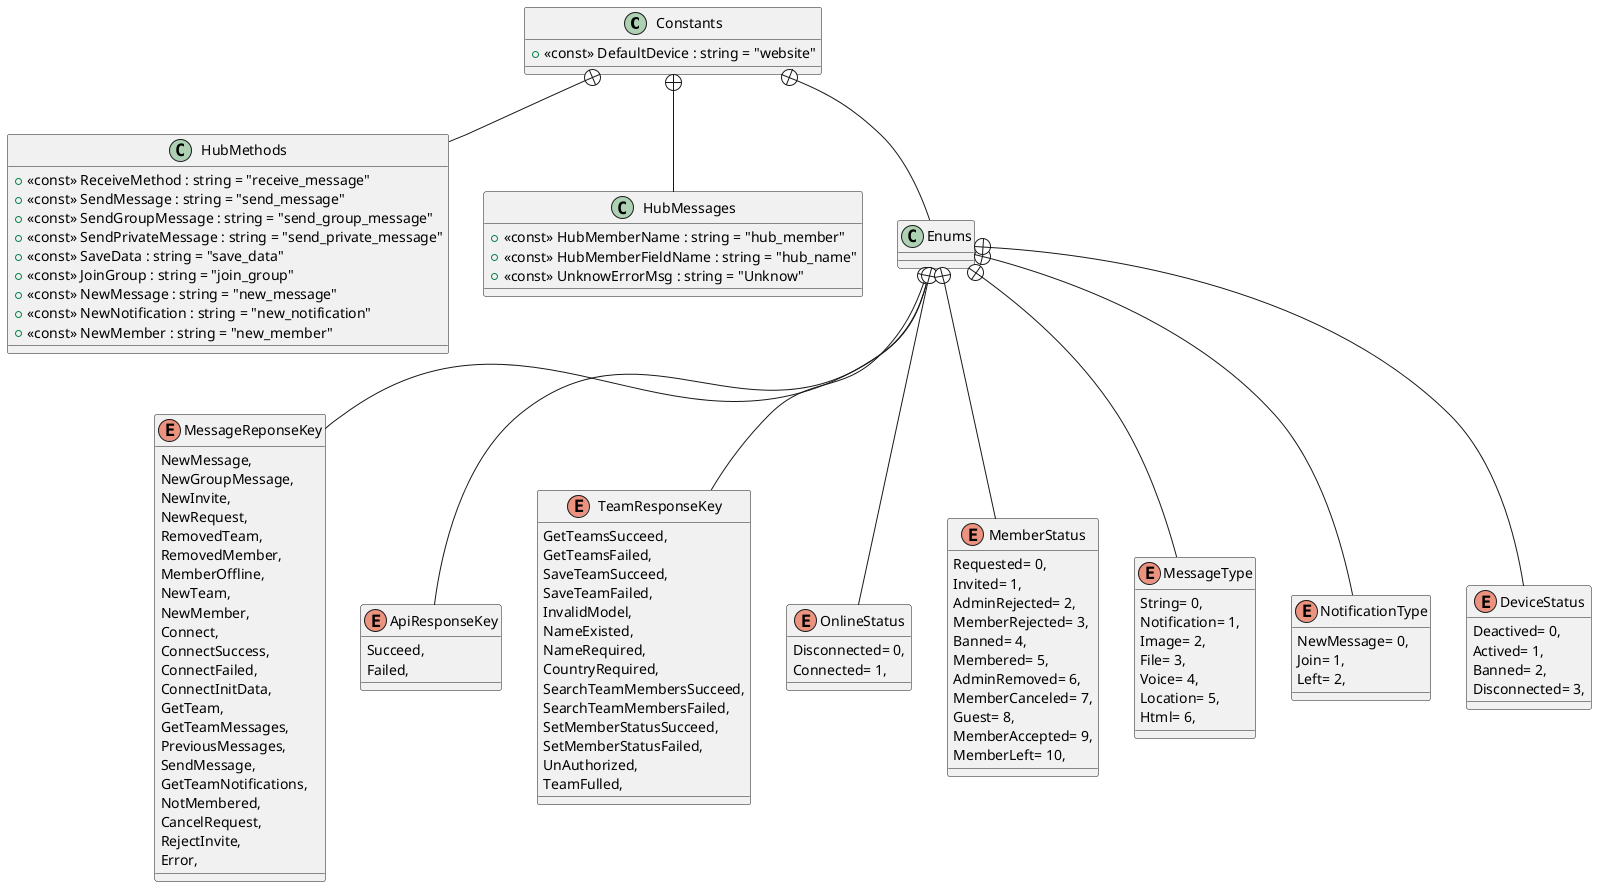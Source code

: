 @startuml
class Constants {
    + <<const>> DefaultDevice : string = "website"
}
class HubMethods {
    + <<const>> ReceiveMethod : string = "receive_message"
    + <<const>> SendMessage : string = "send_message"
    + <<const>> SendGroupMessage : string = "send_group_message"
    + <<const>> SendPrivateMessage : string = "send_private_message"
    + <<const>> SaveData : string = "save_data"
    + <<const>> JoinGroup : string = "join_group"
    + <<const>> NewMessage : string = "new_message"
    + <<const>> NewNotification : string = "new_notification"
    + <<const>> NewMember : string = "new_member"
}
class HubMessages {
    + <<const>> HubMemberName : string = "hub_member"
    + <<const>> HubMemberFieldName : string = "hub_name"
    + <<const>> UnknowErrorMsg : string = "Unknow"
}
class Enums {
}
enum MessageReponseKey {
    NewMessage,
    NewGroupMessage,
    NewInvite,
    NewRequest,
    RemovedTeam,
    RemovedMember,
    MemberOffline,
    NewTeam,
    NewMember,
    Connect,
    ConnectSuccess,
    ConnectFailed,
    ConnectInitData,
    GetTeam,
    GetTeamMessages,
    PreviousMessages,
    SendMessage,
    GetTeamNotifications,
    NotMembered,
    CancelRequest,
    RejectInvite,
    Error,
}
enum ApiResponseKey {
    Succeed,
    Failed,
}
enum TeamResponseKey {
    GetTeamsSucceed,
    GetTeamsFailed,
    SaveTeamSucceed,
    SaveTeamFailed,
    InvalidModel,
    NameExisted,
    NameRequired,
    CountryRequired,
    SearchTeamMembersSucceed,
    SearchTeamMembersFailed,
    SetMemberStatusSucceed,
    SetMemberStatusFailed,
    UnAuthorized,
    TeamFulled,
}
enum OnlineStatus {
    Disconnected= 0,
    Connected= 1,
}
enum MemberStatus {
    Requested= 0,
    Invited= 1,
    AdminRejected= 2,
    MemberRejected= 3,
    Banned= 4,
    Membered= 5,
    AdminRemoved= 6,
    MemberCanceled= 7,
    Guest= 8,
    MemberAccepted= 9,
    MemberLeft= 10,
}
enum MessageType {
    String= 0,
    Notification= 1,
    Image= 2,
    File= 3,
    Voice= 4,
    Location= 5,
    Html= 6,
}
enum NotificationType {
    NewMessage= 0,
    Join= 1,
    Left= 2,
}
enum DeviceStatus {
    Deactived= 0,
    Actived= 1,
    Banned= 2,
    Disconnected= 3,
}
Constants +-- HubMethods
Constants +-- HubMessages
Constants +-- Enums
Enums +-- MessageReponseKey
Enums +-- ApiResponseKey
Enums +-- TeamResponseKey
Enums +-- OnlineStatus
Enums +-- MemberStatus
Enums +-- MessageType
Enums +-- NotificationType
Enums +-- DeviceStatus
@enduml
